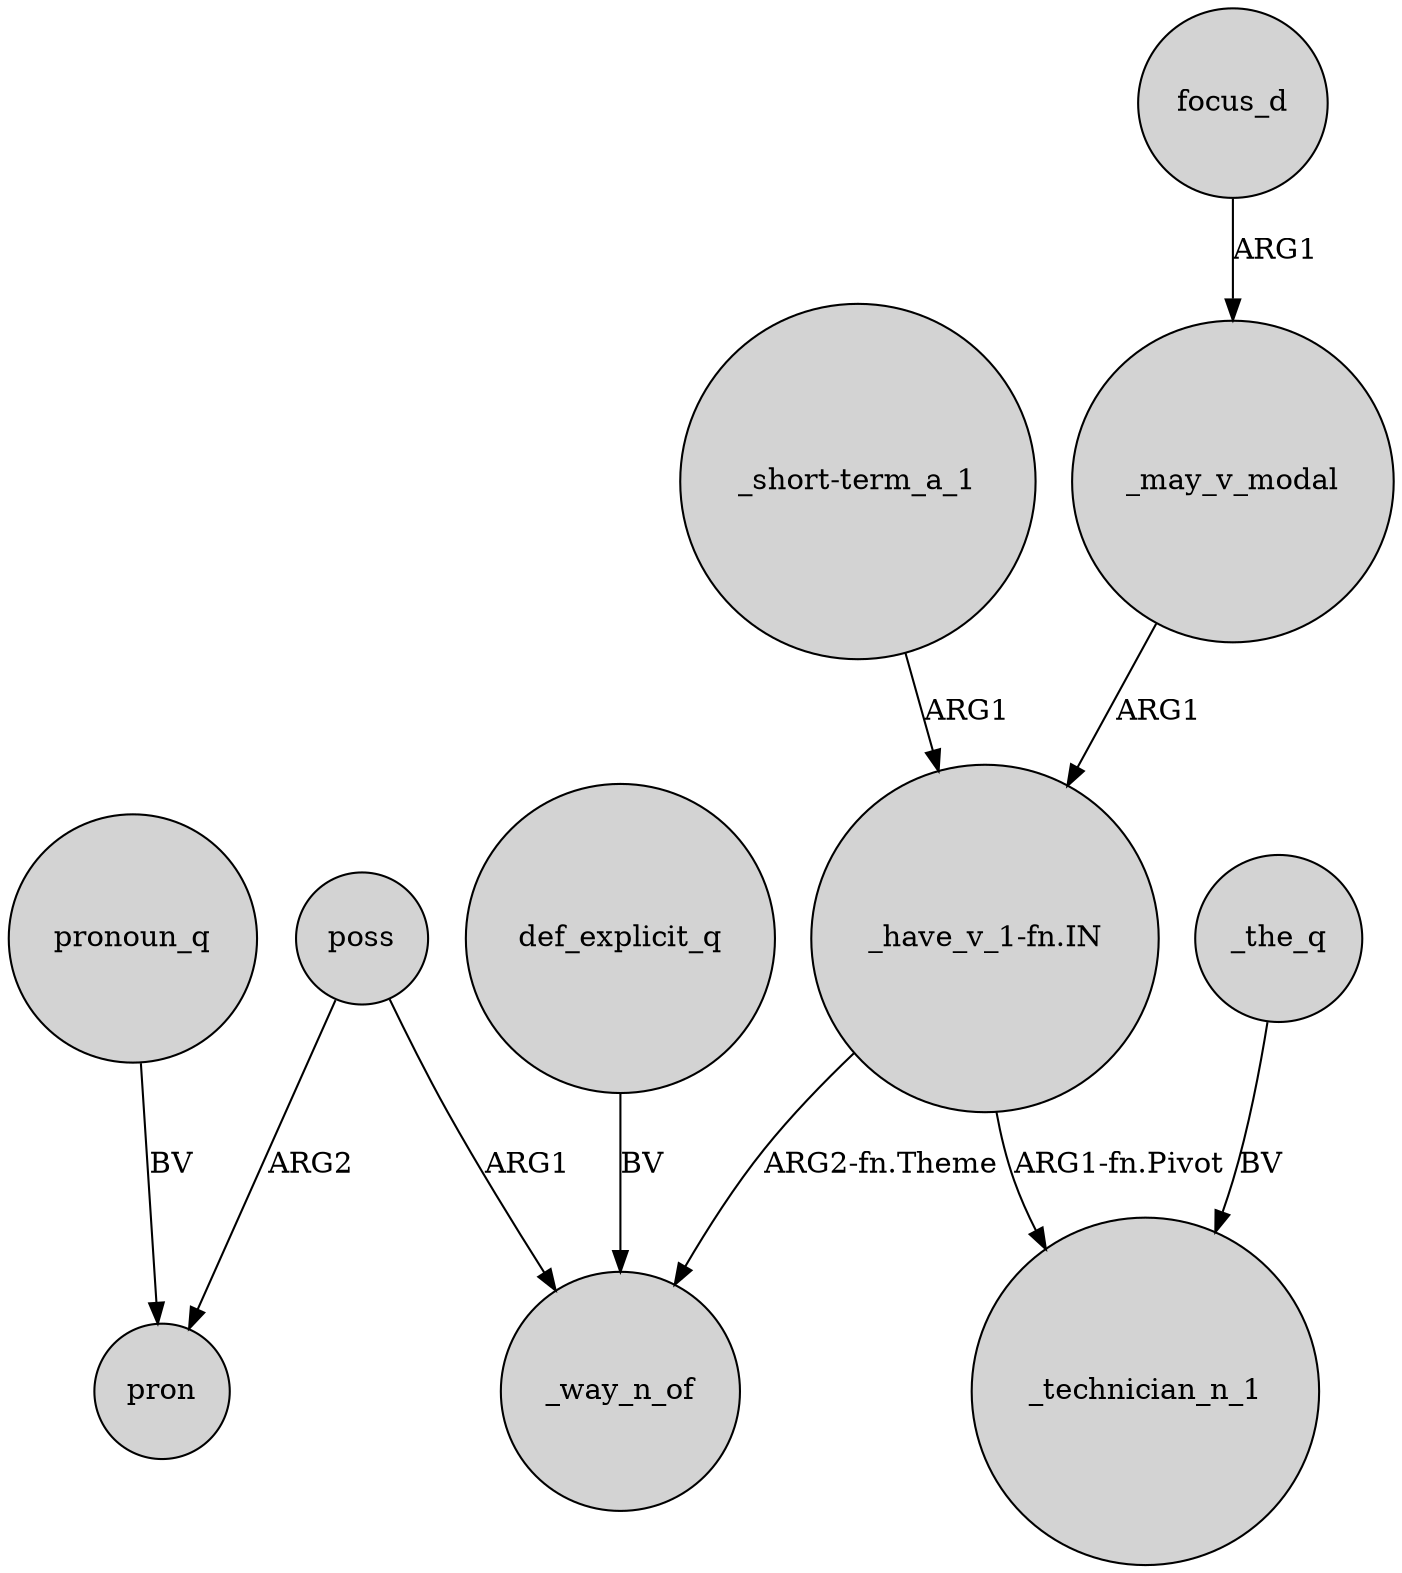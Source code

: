 digraph {
	node [shape=circle style=filled]
	_may_v_modal -> "_have_v_1-fn.IN" [label=ARG1]
	def_explicit_q -> _way_n_of [label=BV]
	focus_d -> _may_v_modal [label=ARG1]
	poss -> pron [label=ARG2]
	"_have_v_1-fn.IN" -> _technician_n_1 [label="ARG1-fn.Pivot"]
	_the_q -> _technician_n_1 [label=BV]
	"_short-term_a_1" -> "_have_v_1-fn.IN" [label=ARG1]
	"_have_v_1-fn.IN" -> _way_n_of [label="ARG2-fn.Theme"]
	poss -> _way_n_of [label=ARG1]
	pronoun_q -> pron [label=BV]
}
